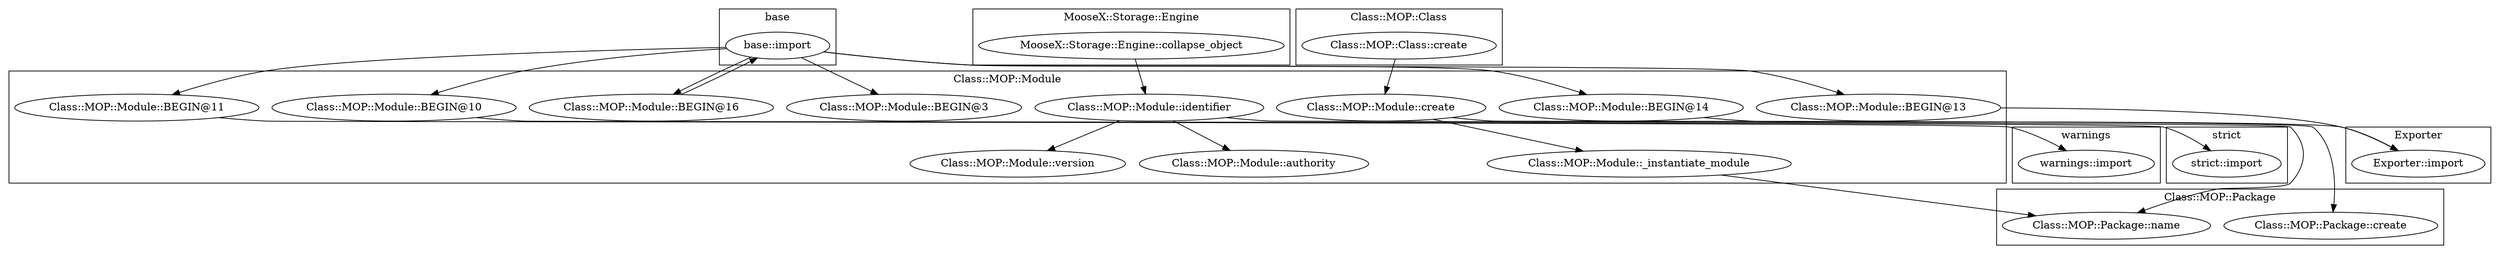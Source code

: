 digraph {
graph [overlap=false]
subgraph cluster_Class_MOP_Module {
	label="Class::MOP::Module";
	"Class::MOP::Module::BEGIN@11";
	"Class::MOP::Module::BEGIN@10";
	"Class::MOP::Module::identifier";
	"Class::MOP::Module::BEGIN@3";
	"Class::MOP::Module::create";
	"Class::MOP::Module::_instantiate_module";
	"Class::MOP::Module::BEGIN@14";
	"Class::MOP::Module::BEGIN@16";
	"Class::MOP::Module::version";
	"Class::MOP::Module::authority";
	"Class::MOP::Module::BEGIN@13";
}
subgraph cluster_warnings {
	label="warnings";
	"warnings::import";
}
subgraph cluster_MooseX_Storage_Engine {
	label="MooseX::Storage::Engine";
	"MooseX::Storage::Engine::collapse_object";
}
subgraph cluster_base {
	label="base";
	"base::import";
}
subgraph cluster_strict {
	label="strict";
	"strict::import";
}
subgraph cluster_Class_MOP_Class {
	label="Class::MOP::Class";
	"Class::MOP::Class::create";
}
subgraph cluster_Exporter {
	label="Exporter";
	"Exporter::import";
}
subgraph cluster_Class_MOP_Package {
	label="Class::MOP::Package";
	"Class::MOP::Package::name";
	"Class::MOP::Package::create";
}
"Class::MOP::Module::BEGIN@13" -> "Exporter::import";
"Class::MOP::Module::BEGIN@14" -> "Exporter::import";
"Class::MOP::Module::create" -> "Class::MOP::Package::create";
"base::import" -> "Class::MOP::Module::BEGIN@3";
"base::import" -> "Class::MOP::Module::BEGIN@13";
"Class::MOP::Module::BEGIN@16" -> "base::import";
"Class::MOP::Module::BEGIN@11" -> "warnings::import";
"Class::MOP::Module::_instantiate_module" -> "Class::MOP::Package::name";
"Class::MOP::Module::identifier" -> "Class::MOP::Package::name";
"base::import" -> "Class::MOP::Module::BEGIN@16";
"Class::MOP::Module::identifier" -> "Class::MOP::Module::version";
"Class::MOP::Module::BEGIN@10" -> "strict::import";
"base::import" -> "Class::MOP::Module::BEGIN@11";
"Class::MOP::Class::create" -> "Class::MOP::Module::create";
"base::import" -> "Class::MOP::Module::BEGIN@10";
"Class::MOP::Module::create" -> "Class::MOP::Module::_instantiate_module";
"base::import" -> "Class::MOP::Module::BEGIN@14";
"Class::MOP::Module::identifier" -> "Class::MOP::Module::authority";
"MooseX::Storage::Engine::collapse_object" -> "Class::MOP::Module::identifier";
}

